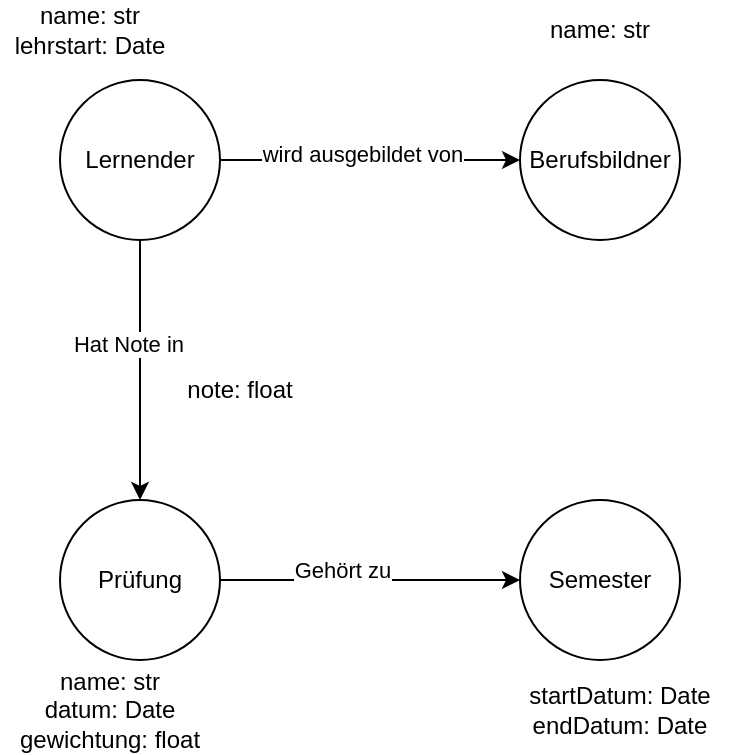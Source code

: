 <mxfile version="26.0.16">
  <diagram name="Seite-1" id="9WGXI0Gz3ulHWeq9KiDt">
    <mxGraphModel dx="393" dy="557" grid="1" gridSize="10" guides="1" tooltips="1" connect="1" arrows="1" fold="1" page="1" pageScale="1" pageWidth="827" pageHeight="1169" math="0" shadow="0">
      <root>
        <mxCell id="0" />
        <mxCell id="1" parent="0" />
        <mxCell id="IYvJIk17ja52tGLPDcIV-5" style="edgeStyle=orthogonalEdgeStyle;rounded=0;orthogonalLoop=1;jettySize=auto;html=1;entryX=0.5;entryY=0;entryDx=0;entryDy=0;" edge="1" parent="1" source="IYvJIk17ja52tGLPDcIV-1" target="IYvJIk17ja52tGLPDcIV-4">
          <mxGeometry relative="1" as="geometry" />
        </mxCell>
        <mxCell id="IYvJIk17ja52tGLPDcIV-9" value="Hat Note in" style="edgeLabel;html=1;align=center;verticalAlign=middle;resizable=0;points=[];" vertex="1" connectable="0" parent="IYvJIk17ja52tGLPDcIV-5">
          <mxGeometry x="-0.21" y="-6" relative="1" as="geometry">
            <mxPoint as="offset" />
          </mxGeometry>
        </mxCell>
        <mxCell id="IYvJIk17ja52tGLPDcIV-11" style="edgeStyle=orthogonalEdgeStyle;rounded=0;orthogonalLoop=1;jettySize=auto;html=1;entryX=0;entryY=0.5;entryDx=0;entryDy=0;" edge="1" parent="1" source="IYvJIk17ja52tGLPDcIV-1" target="IYvJIk17ja52tGLPDcIV-2">
          <mxGeometry relative="1" as="geometry" />
        </mxCell>
        <mxCell id="IYvJIk17ja52tGLPDcIV-12" value="wird ausgebildet von" style="edgeLabel;html=1;align=center;verticalAlign=middle;resizable=0;points=[];" vertex="1" connectable="0" parent="IYvJIk17ja52tGLPDcIV-11">
          <mxGeometry x="-0.289" y="3" relative="1" as="geometry">
            <mxPoint x="17" as="offset" />
          </mxGeometry>
        </mxCell>
        <mxCell id="IYvJIk17ja52tGLPDcIV-1" value="Lernender" style="ellipse;whiteSpace=wrap;html=1;aspect=fixed;" vertex="1" parent="1">
          <mxGeometry x="240" y="100" width="80" height="80" as="geometry" />
        </mxCell>
        <mxCell id="IYvJIk17ja52tGLPDcIV-2" value="Berufsbildner" style="ellipse;whiteSpace=wrap;html=1;aspect=fixed;" vertex="1" parent="1">
          <mxGeometry x="470" y="100" width="80" height="80" as="geometry" />
        </mxCell>
        <mxCell id="IYvJIk17ja52tGLPDcIV-7" style="edgeStyle=orthogonalEdgeStyle;rounded=0;orthogonalLoop=1;jettySize=auto;html=1;entryX=0;entryY=0.5;entryDx=0;entryDy=0;" edge="1" parent="1" source="IYvJIk17ja52tGLPDcIV-4" target="IYvJIk17ja52tGLPDcIV-6">
          <mxGeometry relative="1" as="geometry" />
        </mxCell>
        <mxCell id="IYvJIk17ja52tGLPDcIV-8" value="Gehört zu" style="edgeLabel;html=1;align=center;verticalAlign=middle;resizable=0;points=[];" vertex="1" connectable="0" parent="IYvJIk17ja52tGLPDcIV-7">
          <mxGeometry x="-0.196" y="5" relative="1" as="geometry">
            <mxPoint as="offset" />
          </mxGeometry>
        </mxCell>
        <mxCell id="IYvJIk17ja52tGLPDcIV-4" value="Prüfung" style="ellipse;whiteSpace=wrap;html=1;aspect=fixed;" vertex="1" parent="1">
          <mxGeometry x="240" y="310" width="80" height="80" as="geometry" />
        </mxCell>
        <mxCell id="IYvJIk17ja52tGLPDcIV-6" value="Semester" style="ellipse;whiteSpace=wrap;html=1;aspect=fixed;" vertex="1" parent="1">
          <mxGeometry x="470" y="310" width="80" height="80" as="geometry" />
        </mxCell>
        <mxCell id="IYvJIk17ja52tGLPDcIV-13" value="name: str" style="text;html=1;align=center;verticalAlign=middle;whiteSpace=wrap;rounded=0;" vertex="1" parent="1">
          <mxGeometry x="465" y="60" width="90" height="30" as="geometry" />
        </mxCell>
        <mxCell id="IYvJIk17ja52tGLPDcIV-14" value="name: str&lt;div&gt;lehrstart: Date&lt;/div&gt;" style="text;html=1;align=center;verticalAlign=middle;whiteSpace=wrap;rounded=0;" vertex="1" parent="1">
          <mxGeometry x="210" y="60" width="90" height="30" as="geometry" />
        </mxCell>
        <mxCell id="IYvJIk17ja52tGLPDcIV-15" value="note: float" style="text;html=1;align=center;verticalAlign=middle;whiteSpace=wrap;rounded=0;" vertex="1" parent="1">
          <mxGeometry x="300" y="240" width="60" height="30" as="geometry" />
        </mxCell>
        <mxCell id="IYvJIk17ja52tGLPDcIV-16" value="startDatum: Date&lt;div&gt;endDatum: Date&lt;/div&gt;" style="text;html=1;align=center;verticalAlign=middle;whiteSpace=wrap;rounded=0;" vertex="1" parent="1">
          <mxGeometry x="465" y="400" width="110" height="30" as="geometry" />
        </mxCell>
        <mxCell id="IYvJIk17ja52tGLPDcIV-17" value="&lt;div&gt;name: str&lt;/div&gt;datum: Date&lt;div&gt;gewichtung: float&lt;/div&gt;" style="text;html=1;align=center;verticalAlign=middle;whiteSpace=wrap;rounded=0;" vertex="1" parent="1">
          <mxGeometry x="210" y="400" width="110" height="30" as="geometry" />
        </mxCell>
      </root>
    </mxGraphModel>
  </diagram>
</mxfile>
